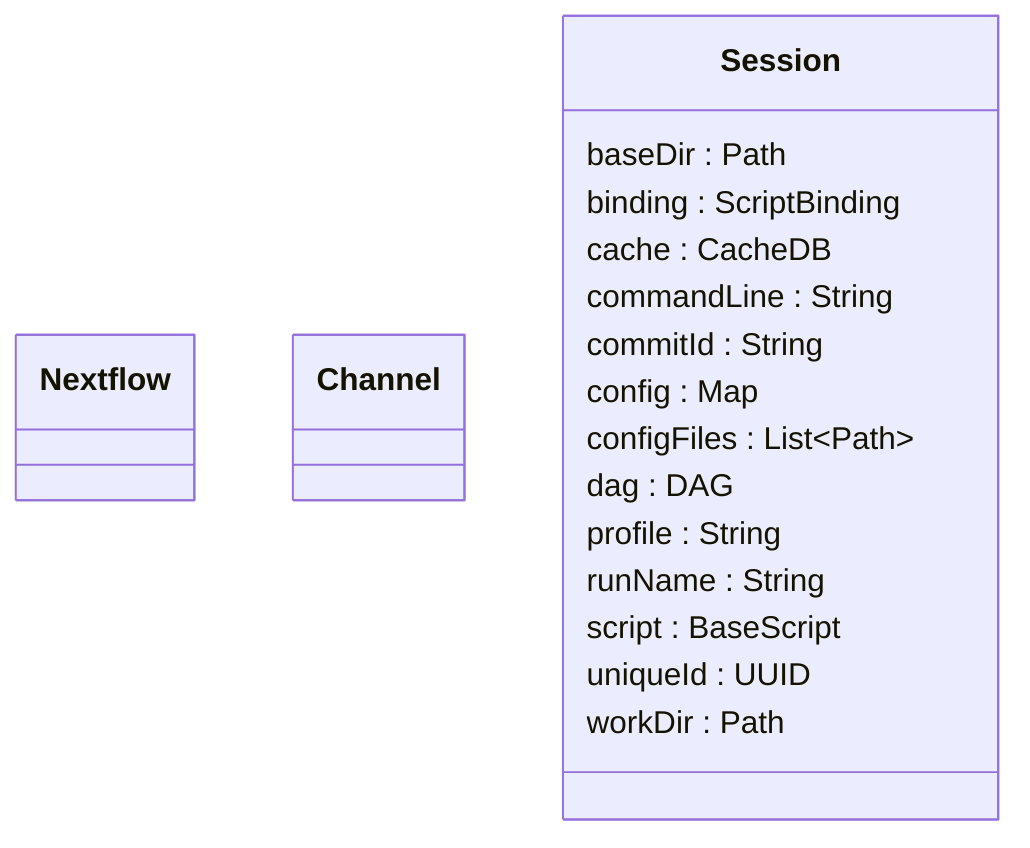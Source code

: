 classDiagram
    %%
    %% nextflow
    %%
    class Nextflow
    class Channel
    class Session {
        baseDir : Path
        binding : ScriptBinding
        cache : CacheDB
        commandLine : String
        commitId : String
        config : Map
        configFiles : List~Path~
        dag : DAG
        profile : String
        runName : String
        script : BaseScript
        uniqueId : UUID
        workDir : Path
    }